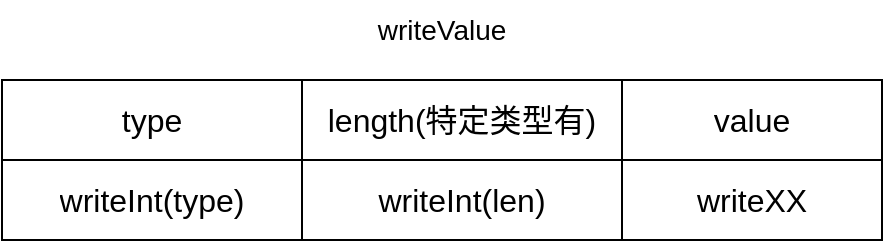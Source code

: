 <mxfile version="21.1.7" type="github">
  <diagram name="Page-1" id="tpSlx0TJLCMtrr7hPc9e">
    <mxGraphModel dx="1306" dy="773" grid="1" gridSize="10" guides="1" tooltips="1" connect="1" arrows="1" fold="1" page="1" pageScale="1" pageWidth="850" pageHeight="1100" math="0" shadow="0">
      <root>
        <mxCell id="0" />
        <mxCell id="1" parent="0" />
        <mxCell id="ptqw85YmbxoiUNOK4I0_-1" value="" style="shape=table;startSize=0;container=1;collapsible=0;childLayout=tableLayout;fontSize=16;" vertex="1" parent="1">
          <mxGeometry x="110" y="50" width="440" height="80" as="geometry" />
        </mxCell>
        <mxCell id="ptqw85YmbxoiUNOK4I0_-2" value="" style="shape=tableRow;horizontal=0;startSize=0;swimlaneHead=0;swimlaneBody=0;strokeColor=inherit;top=0;left=0;bottom=0;right=0;collapsible=0;dropTarget=0;fillColor=none;points=[[0,0.5],[1,0.5]];portConstraint=eastwest;fontSize=16;" vertex="1" parent="ptqw85YmbxoiUNOK4I0_-1">
          <mxGeometry width="440" height="40" as="geometry" />
        </mxCell>
        <mxCell id="ptqw85YmbxoiUNOK4I0_-3" value="type" style="shape=partialRectangle;html=1;whiteSpace=wrap;connectable=0;strokeColor=inherit;overflow=hidden;fillColor=none;top=0;left=0;bottom=0;right=0;pointerEvents=1;fontSize=16;" vertex="1" parent="ptqw85YmbxoiUNOK4I0_-2">
          <mxGeometry width="150" height="40" as="geometry">
            <mxRectangle width="150" height="40" as="alternateBounds" />
          </mxGeometry>
        </mxCell>
        <mxCell id="ptqw85YmbxoiUNOK4I0_-4" value="length(特定类型有)" style="shape=partialRectangle;html=1;whiteSpace=wrap;connectable=0;strokeColor=inherit;overflow=hidden;fillColor=none;top=0;left=0;bottom=0;right=0;pointerEvents=1;fontSize=16;" vertex="1" parent="ptqw85YmbxoiUNOK4I0_-2">
          <mxGeometry x="150" width="160" height="40" as="geometry">
            <mxRectangle width="160" height="40" as="alternateBounds" />
          </mxGeometry>
        </mxCell>
        <mxCell id="ptqw85YmbxoiUNOK4I0_-5" value="value" style="shape=partialRectangle;html=1;whiteSpace=wrap;connectable=0;strokeColor=inherit;overflow=hidden;fillColor=none;top=0;left=0;bottom=0;right=0;pointerEvents=1;fontSize=16;" vertex="1" parent="ptqw85YmbxoiUNOK4I0_-2">
          <mxGeometry x="310" width="130" height="40" as="geometry">
            <mxRectangle width="130" height="40" as="alternateBounds" />
          </mxGeometry>
        </mxCell>
        <mxCell id="ptqw85YmbxoiUNOK4I0_-6" value="" style="shape=tableRow;horizontal=0;startSize=0;swimlaneHead=0;swimlaneBody=0;strokeColor=inherit;top=0;left=0;bottom=0;right=0;collapsible=0;dropTarget=0;fillColor=none;points=[[0,0.5],[1,0.5]];portConstraint=eastwest;fontSize=16;" vertex="1" parent="ptqw85YmbxoiUNOK4I0_-1">
          <mxGeometry y="40" width="440" height="40" as="geometry" />
        </mxCell>
        <mxCell id="ptqw85YmbxoiUNOK4I0_-7" value="writeInt(type)" style="shape=partialRectangle;html=1;whiteSpace=wrap;connectable=0;strokeColor=inherit;overflow=hidden;fillColor=none;top=0;left=0;bottom=0;right=0;pointerEvents=1;fontSize=16;" vertex="1" parent="ptqw85YmbxoiUNOK4I0_-6">
          <mxGeometry width="150" height="40" as="geometry">
            <mxRectangle width="150" height="40" as="alternateBounds" />
          </mxGeometry>
        </mxCell>
        <mxCell id="ptqw85YmbxoiUNOK4I0_-8" value="writeInt(len)" style="shape=partialRectangle;html=1;whiteSpace=wrap;connectable=0;strokeColor=inherit;overflow=hidden;fillColor=none;top=0;left=0;bottom=0;right=0;pointerEvents=1;fontSize=16;" vertex="1" parent="ptqw85YmbxoiUNOK4I0_-6">
          <mxGeometry x="150" width="160" height="40" as="geometry">
            <mxRectangle width="160" height="40" as="alternateBounds" />
          </mxGeometry>
        </mxCell>
        <mxCell id="ptqw85YmbxoiUNOK4I0_-9" value="writeXX" style="shape=partialRectangle;html=1;whiteSpace=wrap;connectable=0;strokeColor=inherit;overflow=hidden;fillColor=none;top=0;left=0;bottom=0;right=0;pointerEvents=1;fontSize=16;" vertex="1" parent="ptqw85YmbxoiUNOK4I0_-6">
          <mxGeometry x="310" width="130" height="40" as="geometry">
            <mxRectangle width="130" height="40" as="alternateBounds" />
          </mxGeometry>
        </mxCell>
        <mxCell id="ptqw85YmbxoiUNOK4I0_-14" value="&lt;font style=&quot;font-size: 14px;&quot;&gt;writeValue&lt;/font&gt;" style="text;html=1;strokeColor=none;fillColor=none;align=center;verticalAlign=middle;whiteSpace=wrap;rounded=0;" vertex="1" parent="1">
          <mxGeometry x="300" y="10" width="60" height="30" as="geometry" />
        </mxCell>
      </root>
    </mxGraphModel>
  </diagram>
</mxfile>
